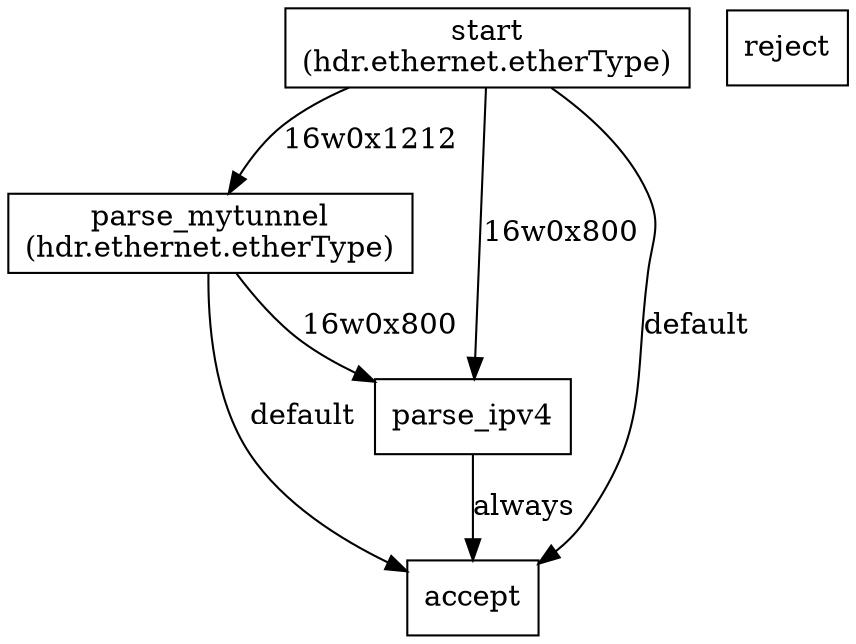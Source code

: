 digraph MyParser{
start [shape=rectangle,label="start
(hdr.ethernet.etherType)"]
parse_mytunnel [shape=rectangle,label="parse_mytunnel
(hdr.ethernet.etherType)"]
parse_ipv4 [shape=rectangle,label="parse_ipv4"]
accept [shape=rectangle,label="accept"]
reject [shape=rectangle,label="reject"]
start -> parse_ipv4 [label="16w0x800"]
start -> parse_mytunnel [label="16w0x1212"]
start -> accept [label="default"]
parse_mytunnel -> parse_ipv4 [label="16w0x800"]
parse_mytunnel -> accept [label="default"]
parse_ipv4 -> accept [label="always"]
}
